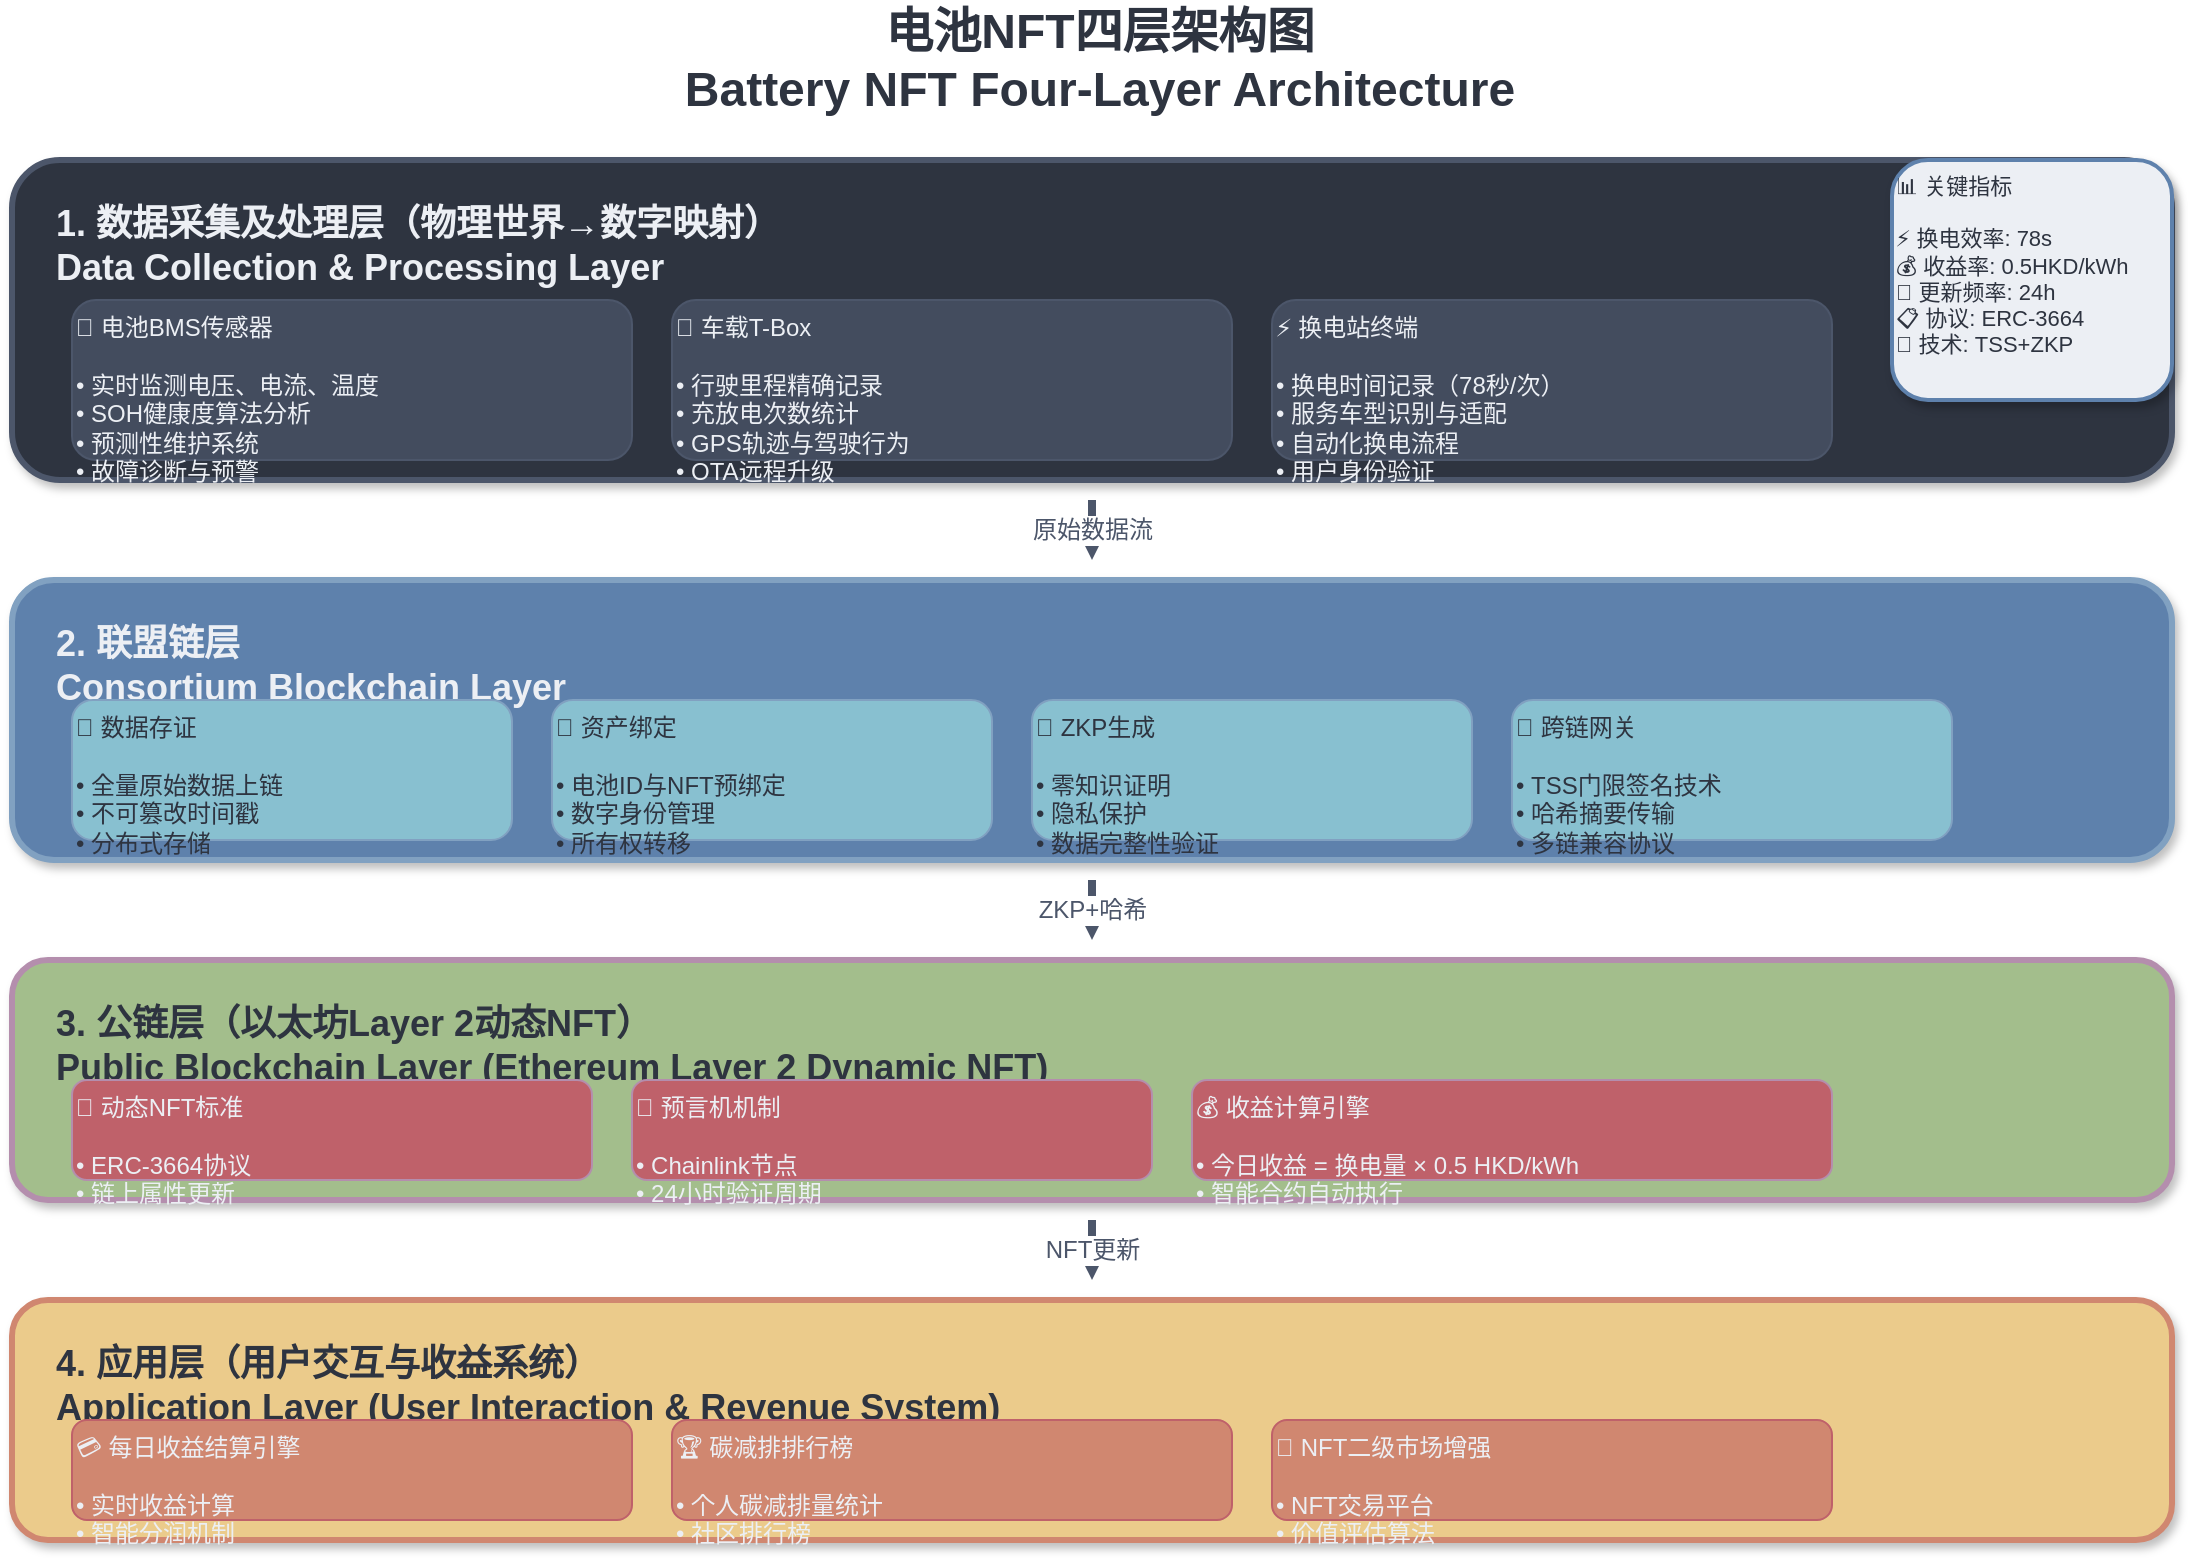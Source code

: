 <mxfile version="22.1.16" type="device">
  <diagram name="电池NFT四层架构图" id="battery-nft-architecture">
    <mxGraphModel dx="1422" dy="786" grid="1" gridSize="10" guides="1" tooltips="1" connect="1" arrows="1" fold="1" page="1" pageScale="1" pageWidth="1169" pageHeight="827" math="0" shadow="0">
      <root>
        <mxCell id="0" />
        <mxCell id="1" parent="0" />
        
        <!-- Title -->
        <mxCell id="title" value="电池NFT四层架构图&#xa;Battery NFT Four-Layer Architecture" style="text;html=1;strokeColor=none;fillColor=none;align=center;verticalAlign=middle;whiteSpace=wrap;rounded=0;fontSize=24;fontStyle=1;fontColor=#2E3440;" vertex="1" parent="1">
          <mxGeometry x="284" y="20" width="600" height="60" as="geometry" />
        </mxCell>
        
        <!-- Layer 1: 数据采集层 -->
        <mxCell id="layer1-bg" value="" style="rounded=1;whiteSpace=wrap;html=1;fillColor=#2E3440;strokeColor=#4C566A;strokeWidth=3;shadow=1;" vertex="1" parent="1">
          <mxGeometry x="40" y="100" width="1080" height="160" as="geometry" />
        </mxCell>
        
        <mxCell id="layer1-title" value="1. 数据采集及处理层（物理世界→数字映射）&#xa;Data Collection &amp; Processing Layer" style="text;html=1;strokeColor=none;fillColor=none;align=left;verticalAlign=top;whiteSpace=wrap;rounded=0;fontSize=18;fontStyle=1;fontColor=#ECEFF4;" vertex="1" parent="1">
          <mxGeometry x="60" y="115" width="600" height="50" as="geometry" />
        </mxCell>
        
        <!-- BMS传感器 -->
        <mxCell id="bms-sensor" value="🔋 电池BMS传感器&#xa;&#xa;• 实时监测电压、电流、温度&#xa;• SOH健康度算法分析&#xa;• 预测性维护系统&#xa;• 故障诊断与预警" style="rounded=1;whiteSpace=wrap;html=1;fillColor=#434C5E;strokeColor=#4C566A;strokeWidth=1;fontColor=#ECEFF4;fontSize=12;align=left;verticalAlign=top;" vertex="1" parent="1">
          <mxGeometry x="70" y="170" width="280" height="80" as="geometry" />
        </mxCell>
        
        <!-- T-Box -->
        <mxCell id="tbox" value="📡 车载T-Box&#xa;&#xa;• 行驶里程精确记录&#xa;• 充放电次数统计&#xa;• GPS轨迹与驾驶行为&#xa;• OTA远程升级" style="rounded=1;whiteSpace=wrap;html=1;fillColor=#434C5E;strokeColor=#4C566A;strokeWidth=1;fontColor=#ECEFF4;fontSize=12;align=left;verticalAlign=top;" vertex="1" parent="1">
          <mxGeometry x="370" y="170" width="280" height="80" as="geometry" />
        </mxCell>
        
        <!-- 换电站终端 -->
        <mxCell id="station" value="⚡ 换电站终端&#xa;&#xa;• 换电时间记录（78秒/次）&#xa;• 服务车型识别与适配&#xa;• 自动化换电流程&#xa;• 用户身份验证" style="rounded=1;whiteSpace=wrap;html=1;fillColor=#434C5E;strokeColor=#4C566A;strokeWidth=1;fontColor=#ECEFF4;fontSize=12;align=left;verticalAlign=top;" vertex="1" parent="1">
          <mxGeometry x="670" y="170" width="280" height="80" as="geometry" />
        </mxCell>
        
        <!-- Arrow 1 to 2 -->
        <mxCell id="arrow1-2" value="原始数据流" style="edgeStyle=orthogonalEdgeStyle;rounded=0;orthogonalLoop=1;jettySize=auto;html=1;strokeWidth=4;strokeColor=#4C566A;endArrow=block;endFill=1;fontSize=12;fontColor=#4C566A;" edge="1" parent="1">
          <mxGeometry relative="1" as="geometry">
            <mxPoint x="580" y="270" as="sourcePoint" />
            <mxPoint x="580" y="300" as="targetPoint" />
          </mxGeometry>
        </mxCell>
        
        <!-- Layer 2: 联盟链层 -->
        <mxCell id="layer2-bg" value="" style="rounded=1;whiteSpace=wrap;html=1;fillColor=#5E81AC;strokeColor=#81A1C1;strokeWidth=3;shadow=1;" vertex="1" parent="1">
          <mxGeometry x="40" y="310" width="1080" height="140" as="geometry" />
        </mxCell>
        
        <mxCell id="layer2-title" value="2. 联盟链层&#xa;Consortium Blockchain Layer" style="text;html=1;strokeColor=none;fillColor=none;align=left;verticalAlign=top;whiteSpace=wrap;rounded=0;fontSize=18;fontStyle=1;fontColor=#ECEFF4;" vertex="1" parent="1">
          <mxGeometry x="60" y="325" width="400" height="40" as="geometry" />
        </mxCell>
        
        <!-- 数据存证 -->
        <mxCell id="data-proof" value="📝 数据存证&#xa;&#xa;• 全量原始数据上链&#xa;• 不可篡改时间戳&#xa;• 分布式存储" style="rounded=1;whiteSpace=wrap;html=1;fillColor=#88C0D0;strokeColor=#81A1C1;strokeWidth=1;fontColor=#2E3440;fontSize=12;align=left;verticalAlign=top;" vertex="1" parent="1">
          <mxGeometry x="70" y="370" width="220" height="70" as="geometry" />
        </mxCell>
        
        <!-- 资产绑定 -->
        <mxCell id="asset-binding" value="🔗 资产绑定&#xa;&#xa;• 电池ID与NFT预绑定&#xa;• 数字身份管理&#xa;• 所有权转移" style="rounded=1;whiteSpace=wrap;html=1;fillColor=#88C0D0;strokeColor=#81A1C1;strokeWidth=1;fontColor=#2E3440;fontSize=12;align=left;verticalAlign=top;" vertex="1" parent="1">
          <mxGeometry x="310" y="370" width="220" height="70" as="geometry" />
        </mxCell>
        
        <!-- ZKP生成 -->
        <mxCell id="zkp-generation" value="🔐 ZKP生成&#xa;&#xa;• 零知识证明&#xa;• 隐私保护&#xa;• 数据完整性验证" style="rounded=1;whiteSpace=wrap;html=1;fillColor=#88C0D0;strokeColor=#81A1C1;strokeWidth=1;fontColor=#2E3440;fontSize=12;align=left;verticalAlign=top;" vertex="1" parent="1">
          <mxGeometry x="550" y="370" width="220" height="70" as="geometry" />
        </mxCell>
        
        <!-- 跨链网关 -->
        <mxCell id="cross-chain" value="🌉 跨链网关&#xa;&#xa;• TSS门限签名技术&#xa;• 哈希摘要传输&#xa;• 多链兼容协议" style="rounded=1;whiteSpace=wrap;html=1;fillColor=#88C0D0;strokeColor=#81A1C1;strokeWidth=1;fontColor=#2E3440;fontSize=12;align=left;verticalAlign=top;" vertex="1" parent="1">
          <mxGeometry x="790" y="370" width="220" height="70" as="geometry" />
        </mxCell>
        
        <!-- Arrow 2 to 3 -->
        <mxCell id="arrow2-3" value="ZKP+哈希" style="edgeStyle=orthogonalEdgeStyle;rounded=0;orthogonalLoop=1;jettySize=auto;html=1;strokeWidth=4;strokeColor=#4C566A;endArrow=block;endFill=1;fontSize=12;fontColor=#4C566A;" edge="1" parent="1">
          <mxGeometry relative="1" as="geometry">
            <mxPoint x="580" y="460" as="sourcePoint" />
            <mxPoint x="580" y="490" as="targetPoint" />
          </mxGeometry>
        </mxCell>
        
        <!-- Layer 3: 公链层 -->
        <mxCell id="layer3-bg" value="" style="rounded=1;whiteSpace=wrap;html=1;fillColor=#A3BE8C;strokeColor=#B48EAD;strokeWidth=3;shadow=1;" vertex="1" parent="1">
          <mxGeometry x="40" y="500" width="1080" height="120" as="geometry" />
        </mxCell>
        
        <mxCell id="layer3-title" value="3. 公链层（以太坊Layer 2动态NFT）&#xa;Public Blockchain Layer (Ethereum Layer 2 Dynamic NFT)" style="text;html=1;strokeColor=none;fillColor=none;align=left;verticalAlign=top;whiteSpace=wrap;rounded=0;fontSize=18;fontStyle=1;fontColor=#2E3440;" vertex="1" parent="1">
          <mxGeometry x="60" y="515" width="600" height="40" as="geometry" />
        </mxCell>
        
        <!-- 动态NFT标准 -->
        <mxCell id="dynamic-nft" value="🎨 动态NFT标准&#xa;&#xa;• ERC-3664协议&#xa;• 链上属性更新" style="rounded=1;whiteSpace=wrap;html=1;fillColor=#BF616A;strokeColor=#B48EAD;strokeWidth=1;fontColor=#ECEFF4;fontSize=12;align=left;verticalAlign=top;" vertex="1" parent="1">
          <mxGeometry x="70" y="560" width="260" height="50" as="geometry" />
        </mxCell>
        
        <!-- 预言机机制 -->
        <mxCell id="oracle" value="🔮 预言机机制&#xa;&#xa;• Chainlink节点&#xa;• 24小时验证周期" style="rounded=1;whiteSpace=wrap;html=1;fillColor=#BF616A;strokeColor=#B48EAD;strokeWidth=1;fontColor=#ECEFF4;fontSize=12;align=left;verticalAlign=top;" vertex="1" parent="1">
          <mxGeometry x="350" y="560" width="260" height="50" as="geometry" />
        </mxCell>
        
        <!-- 收益计算引擎 -->
        <mxCell id="revenue-engine" value="💰 收益计算引擎&#xa;&#xa;• 今日收益 = 换电量 × 0.5 HKD/kWh&#xa;• 智能合约自动执行" style="rounded=1;whiteSpace=wrap;html=1;fillColor=#BF616A;strokeColor=#B48EAD;strokeWidth=1;fontColor=#ECEFF4;fontSize=12;align=left;verticalAlign=top;" vertex="1" parent="1">
          <mxGeometry x="630" y="560" width="320" height="50" as="geometry" />
        </mxCell>
        
        <!-- Arrow 3 to 4 -->
        <mxCell id="arrow3-4" value="NFT更新" style="edgeStyle=orthogonalEdgeStyle;rounded=0;orthogonalLoop=1;jettySize=auto;html=1;strokeWidth=4;strokeColor=#4C566A;endArrow=block;endFill=1;fontSize=12;fontColor=#4C566A;" edge="1" parent="1">
          <mxGeometry relative="1" as="geometry">
            <mxPoint x="580" y="630" as="sourcePoint" />
            <mxPoint x="580" y="660" as="targetPoint" />
          </mxGeometry>
        </mxCell>
        
        <!-- Layer 4: 应用层 -->
        <mxCell id="layer4-bg" value="" style="rounded=1;whiteSpace=wrap;html=1;fillColor=#EBCB8B;strokeColor=#D08770;strokeWidth=3;shadow=1;" vertex="1" parent="1">
          <mxGeometry x="40" y="670" width="1080" height="120" as="geometry" />
        </mxCell>
        
        <mxCell id="layer4-title" value="4. 应用层（用户交互与收益系统）&#xa;Application Layer (User Interaction &amp; Revenue System)" style="text;html=1;strokeColor=none;fillColor=none;align=left;verticalAlign=top;whiteSpace=wrap;rounded=0;fontSize=18;fontStyle=1;fontColor=#2E3440;" vertex="1" parent="1">
          <mxGeometry x="60" y="685" width="600" height="40" as="geometry" />
        </mxCell>
        
        <!-- 每日收益结算引擎 -->
        <mxCell id="settlement-engine" value="💳 每日收益结算引擎&#xa;&#xa;• 实时收益计算&#xa;• 智能分润机制" style="rounded=1;whiteSpace=wrap;html=1;fillColor=#D08770;strokeColor=#BF616A;strokeWidth=1;fontColor=#ECEFF4;fontSize=12;align=left;verticalAlign=top;" vertex="1" parent="1">
          <mxGeometry x="70" y="730" width="280" height="50" as="geometry" />
        </mxCell>
        
        <!-- 碳减排排行榜 -->
        <mxCell id="carbon-ranking" value="🏆 碳减排排行榜&#xa;&#xa;• 个人碳减排量统计&#xa;• 社区排行榜" style="rounded=1;whiteSpace=wrap;html=1;fillColor=#D08770;strokeColor=#BF616A;strokeWidth=1;fontColor=#ECEFF4;fontSize=12;align=left;verticalAlign=top;" vertex="1" parent="1">
          <mxGeometry x="370" y="730" width="280" height="50" as="geometry" />
        </mxCell>
        
        <!-- NFT二级市场 -->
        <mxCell id="nft-market" value="🛒 NFT二级市场增强&#xa;&#xa;• NFT交易平台&#xa;• 价值评估算法" style="rounded=1;whiteSpace=wrap;html=1;fillColor=#D08770;strokeColor=#BF616A;strokeWidth=1;fontColor=#ECEFF4;fontSize=12;align=left;verticalAlign=top;" vertex="1" parent="1">
          <mxGeometry x="670" y="730" width="280" height="50" as="geometry" />
        </mxCell>
        
        <!-- 关键指标框 -->
        <mxCell id="metrics-box" value="📊 关键指标&#xa;&#xa;⚡ 换电效率: 78s&#xa;💰 收益率: 0.5HKD/kWh&#xa;🔄 更新频率: 24h&#xa;📋 协议: ERC-3664&#xa;🔧 技术: TSS+ZKP" style="rounded=1;whiteSpace=wrap;html=1;fillColor=#ECEFF4;strokeColor=#5E81AC;strokeWidth=2;fontColor=#2E3440;fontSize=11;align=left;verticalAlign=top;shadow=1;" vertex="1" parent="1">
          <mxGeometry x="980" y="100" width="140" height="120" as="geometry" />
        </mxCell>
        
      </root>
    </mxGraphModel>
  </diagram>
</mxfile>